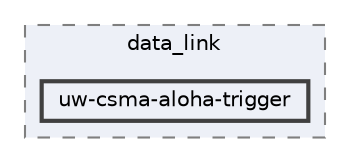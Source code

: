 digraph "uw-csma-aloha-trigger"
{
 // LATEX_PDF_SIZE
  bgcolor="transparent";
  edge [fontname=Helvetica,fontsize=10,labelfontname=Helvetica,labelfontsize=10];
  node [fontname=Helvetica,fontsize=10,shape=box,height=0.2,width=0.4];
  compound=true
  subgraph clusterdir_f7bea17b332b01568654fe6fe9b8c8b6 {
    graph [ bgcolor="#edf0f7", pencolor="grey50", label="data_link", fontname=Helvetica,fontsize=10 style="filled,dashed", URL="dir_f7bea17b332b01568654fe6fe9b8c8b6.html",tooltip=""]
  dir_2bd5345a14ff07ac843d802e08412f1d [label="uw-csma-aloha-trigger", fillcolor="#edf0f7", color="grey25", style="filled,bold", URL="dir_2bd5345a14ff07ac843d802e08412f1d.html",tooltip=""];
  }
}
